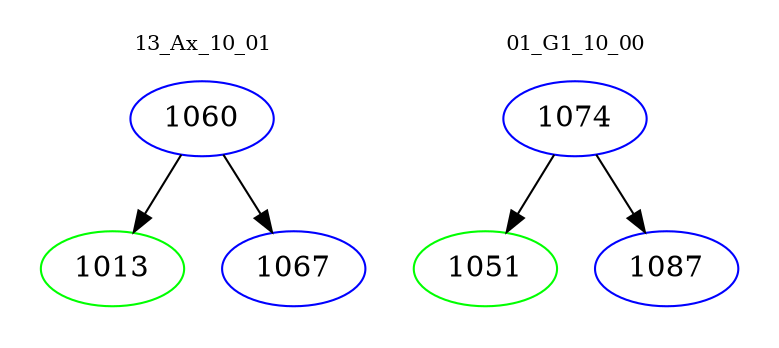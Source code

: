 digraph{
subgraph cluster_0 {
color = white
label = "13_Ax_10_01";
fontsize=10;
T0_1060 [label="1060", color="blue"]
T0_1060 -> T0_1013 [color="black"]
T0_1013 [label="1013", color="green"]
T0_1060 -> T0_1067 [color="black"]
T0_1067 [label="1067", color="blue"]
}
subgraph cluster_1 {
color = white
label = "01_G1_10_00";
fontsize=10;
T1_1074 [label="1074", color="blue"]
T1_1074 -> T1_1051 [color="black"]
T1_1051 [label="1051", color="green"]
T1_1074 -> T1_1087 [color="black"]
T1_1087 [label="1087", color="blue"]
}
}

